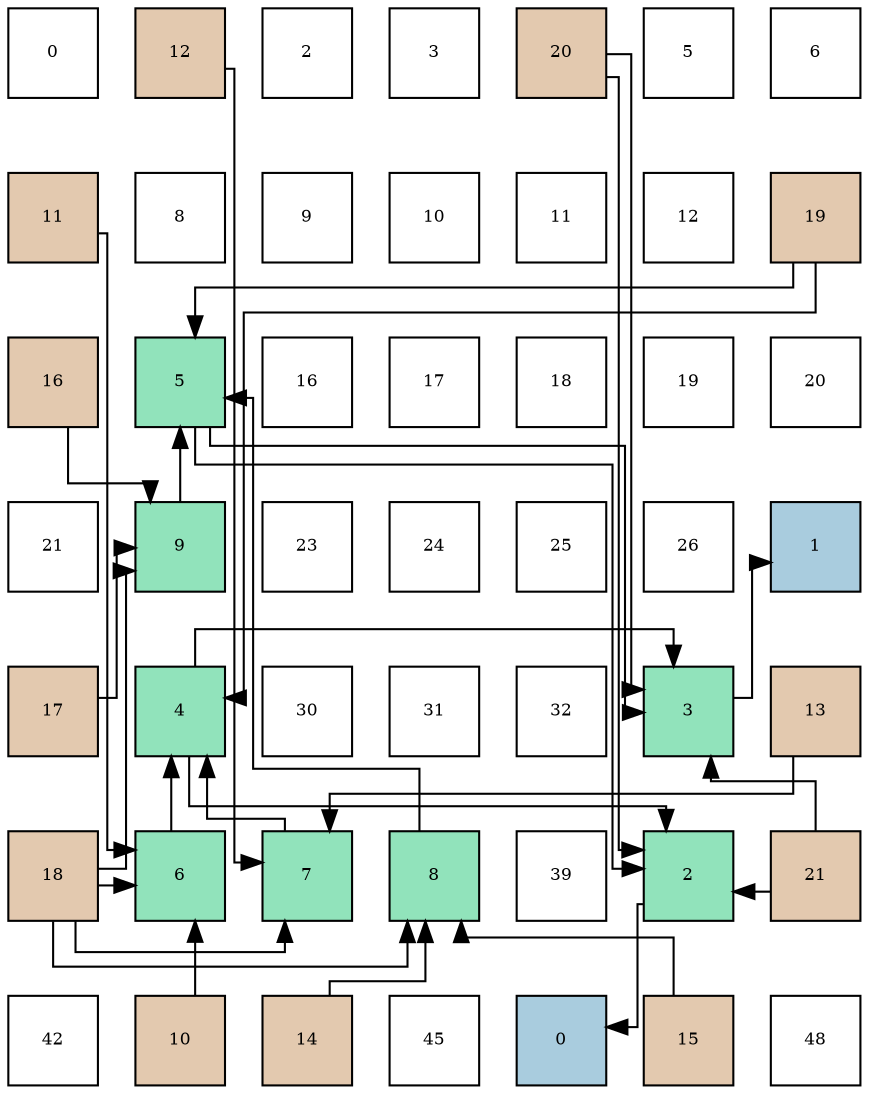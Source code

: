 digraph layout{
 rankdir=TB;
 splines=ortho;
 node [style=filled shape=square fixedsize=true width=0.6];
0[label="0", fontsize=8, fillcolor="#ffffff"];
1[label="12", fontsize=8, fillcolor="#e3c9af"];
2[label="2", fontsize=8, fillcolor="#ffffff"];
3[label="3", fontsize=8, fillcolor="#ffffff"];
4[label="20", fontsize=8, fillcolor="#e3c9af"];
5[label="5", fontsize=8, fillcolor="#ffffff"];
6[label="6", fontsize=8, fillcolor="#ffffff"];
7[label="11", fontsize=8, fillcolor="#e3c9af"];
8[label="8", fontsize=8, fillcolor="#ffffff"];
9[label="9", fontsize=8, fillcolor="#ffffff"];
10[label="10", fontsize=8, fillcolor="#ffffff"];
11[label="11", fontsize=8, fillcolor="#ffffff"];
12[label="12", fontsize=8, fillcolor="#ffffff"];
13[label="19", fontsize=8, fillcolor="#e3c9af"];
14[label="16", fontsize=8, fillcolor="#e3c9af"];
15[label="5", fontsize=8, fillcolor="#91e3bb"];
16[label="16", fontsize=8, fillcolor="#ffffff"];
17[label="17", fontsize=8, fillcolor="#ffffff"];
18[label="18", fontsize=8, fillcolor="#ffffff"];
19[label="19", fontsize=8, fillcolor="#ffffff"];
20[label="20", fontsize=8, fillcolor="#ffffff"];
21[label="21", fontsize=8, fillcolor="#ffffff"];
22[label="9", fontsize=8, fillcolor="#91e3bb"];
23[label="23", fontsize=8, fillcolor="#ffffff"];
24[label="24", fontsize=8, fillcolor="#ffffff"];
25[label="25", fontsize=8, fillcolor="#ffffff"];
26[label="26", fontsize=8, fillcolor="#ffffff"];
27[label="1", fontsize=8, fillcolor="#a9ccde"];
28[label="17", fontsize=8, fillcolor="#e3c9af"];
29[label="4", fontsize=8, fillcolor="#91e3bb"];
30[label="30", fontsize=8, fillcolor="#ffffff"];
31[label="31", fontsize=8, fillcolor="#ffffff"];
32[label="32", fontsize=8, fillcolor="#ffffff"];
33[label="3", fontsize=8, fillcolor="#91e3bb"];
34[label="13", fontsize=8, fillcolor="#e3c9af"];
35[label="18", fontsize=8, fillcolor="#e3c9af"];
36[label="6", fontsize=8, fillcolor="#91e3bb"];
37[label="7", fontsize=8, fillcolor="#91e3bb"];
38[label="8", fontsize=8, fillcolor="#91e3bb"];
39[label="39", fontsize=8, fillcolor="#ffffff"];
40[label="2", fontsize=8, fillcolor="#91e3bb"];
41[label="21", fontsize=8, fillcolor="#e3c9af"];
42[label="42", fontsize=8, fillcolor="#ffffff"];
43[label="10", fontsize=8, fillcolor="#e3c9af"];
44[label="14", fontsize=8, fillcolor="#e3c9af"];
45[label="45", fontsize=8, fillcolor="#ffffff"];
46[label="0", fontsize=8, fillcolor="#a9ccde"];
47[label="15", fontsize=8, fillcolor="#e3c9af"];
48[label="48", fontsize=8, fillcolor="#ffffff"];
edge [constraint=false, style=vis];40 -> 46;
33 -> 27;
29 -> 40;
29 -> 33;
15 -> 40;
15 -> 33;
36 -> 29;
37 -> 29;
38 -> 15;
22 -> 15;
43 -> 36;
7 -> 36;
1 -> 37;
34 -> 37;
44 -> 38;
47 -> 38;
14 -> 22;
28 -> 22;
35 -> 36;
35 -> 37;
35 -> 38;
35 -> 22;
13 -> 29;
13 -> 15;
4 -> 40;
4 -> 33;
41 -> 40;
41 -> 33;
edge [constraint=true, style=invis];
0 -> 7 -> 14 -> 21 -> 28 -> 35 -> 42;
1 -> 8 -> 15 -> 22 -> 29 -> 36 -> 43;
2 -> 9 -> 16 -> 23 -> 30 -> 37 -> 44;
3 -> 10 -> 17 -> 24 -> 31 -> 38 -> 45;
4 -> 11 -> 18 -> 25 -> 32 -> 39 -> 46;
5 -> 12 -> 19 -> 26 -> 33 -> 40 -> 47;
6 -> 13 -> 20 -> 27 -> 34 -> 41 -> 48;
rank = same {0 -> 1 -> 2 -> 3 -> 4 -> 5 -> 6};
rank = same {7 -> 8 -> 9 -> 10 -> 11 -> 12 -> 13};
rank = same {14 -> 15 -> 16 -> 17 -> 18 -> 19 -> 20};
rank = same {21 -> 22 -> 23 -> 24 -> 25 -> 26 -> 27};
rank = same {28 -> 29 -> 30 -> 31 -> 32 -> 33 -> 34};
rank = same {35 -> 36 -> 37 -> 38 -> 39 -> 40 -> 41};
rank = same {42 -> 43 -> 44 -> 45 -> 46 -> 47 -> 48};
}